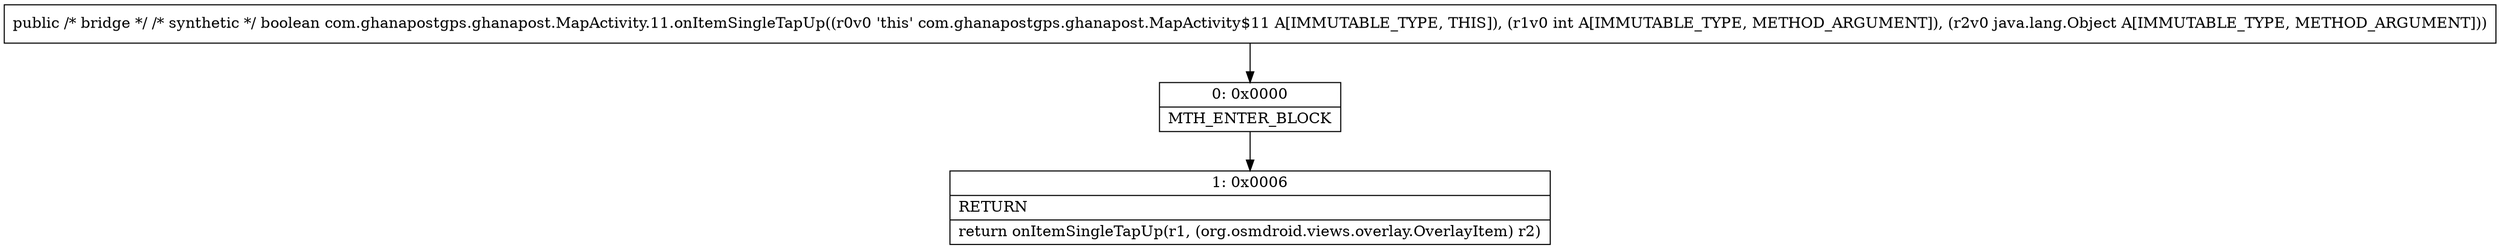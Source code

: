 digraph "CFG forcom.ghanapostgps.ghanapost.MapActivity.11.onItemSingleTapUp(ILjava\/lang\/Object;)Z" {
Node_0 [shape=record,label="{0\:\ 0x0000|MTH_ENTER_BLOCK\l}"];
Node_1 [shape=record,label="{1\:\ 0x0006|RETURN\l|return onItemSingleTapUp(r1, (org.osmdroid.views.overlay.OverlayItem) r2)\l}"];
MethodNode[shape=record,label="{public \/* bridge *\/ \/* synthetic *\/ boolean com.ghanapostgps.ghanapost.MapActivity.11.onItemSingleTapUp((r0v0 'this' com.ghanapostgps.ghanapost.MapActivity$11 A[IMMUTABLE_TYPE, THIS]), (r1v0 int A[IMMUTABLE_TYPE, METHOD_ARGUMENT]), (r2v0 java.lang.Object A[IMMUTABLE_TYPE, METHOD_ARGUMENT])) }"];
MethodNode -> Node_0;
Node_0 -> Node_1;
}

